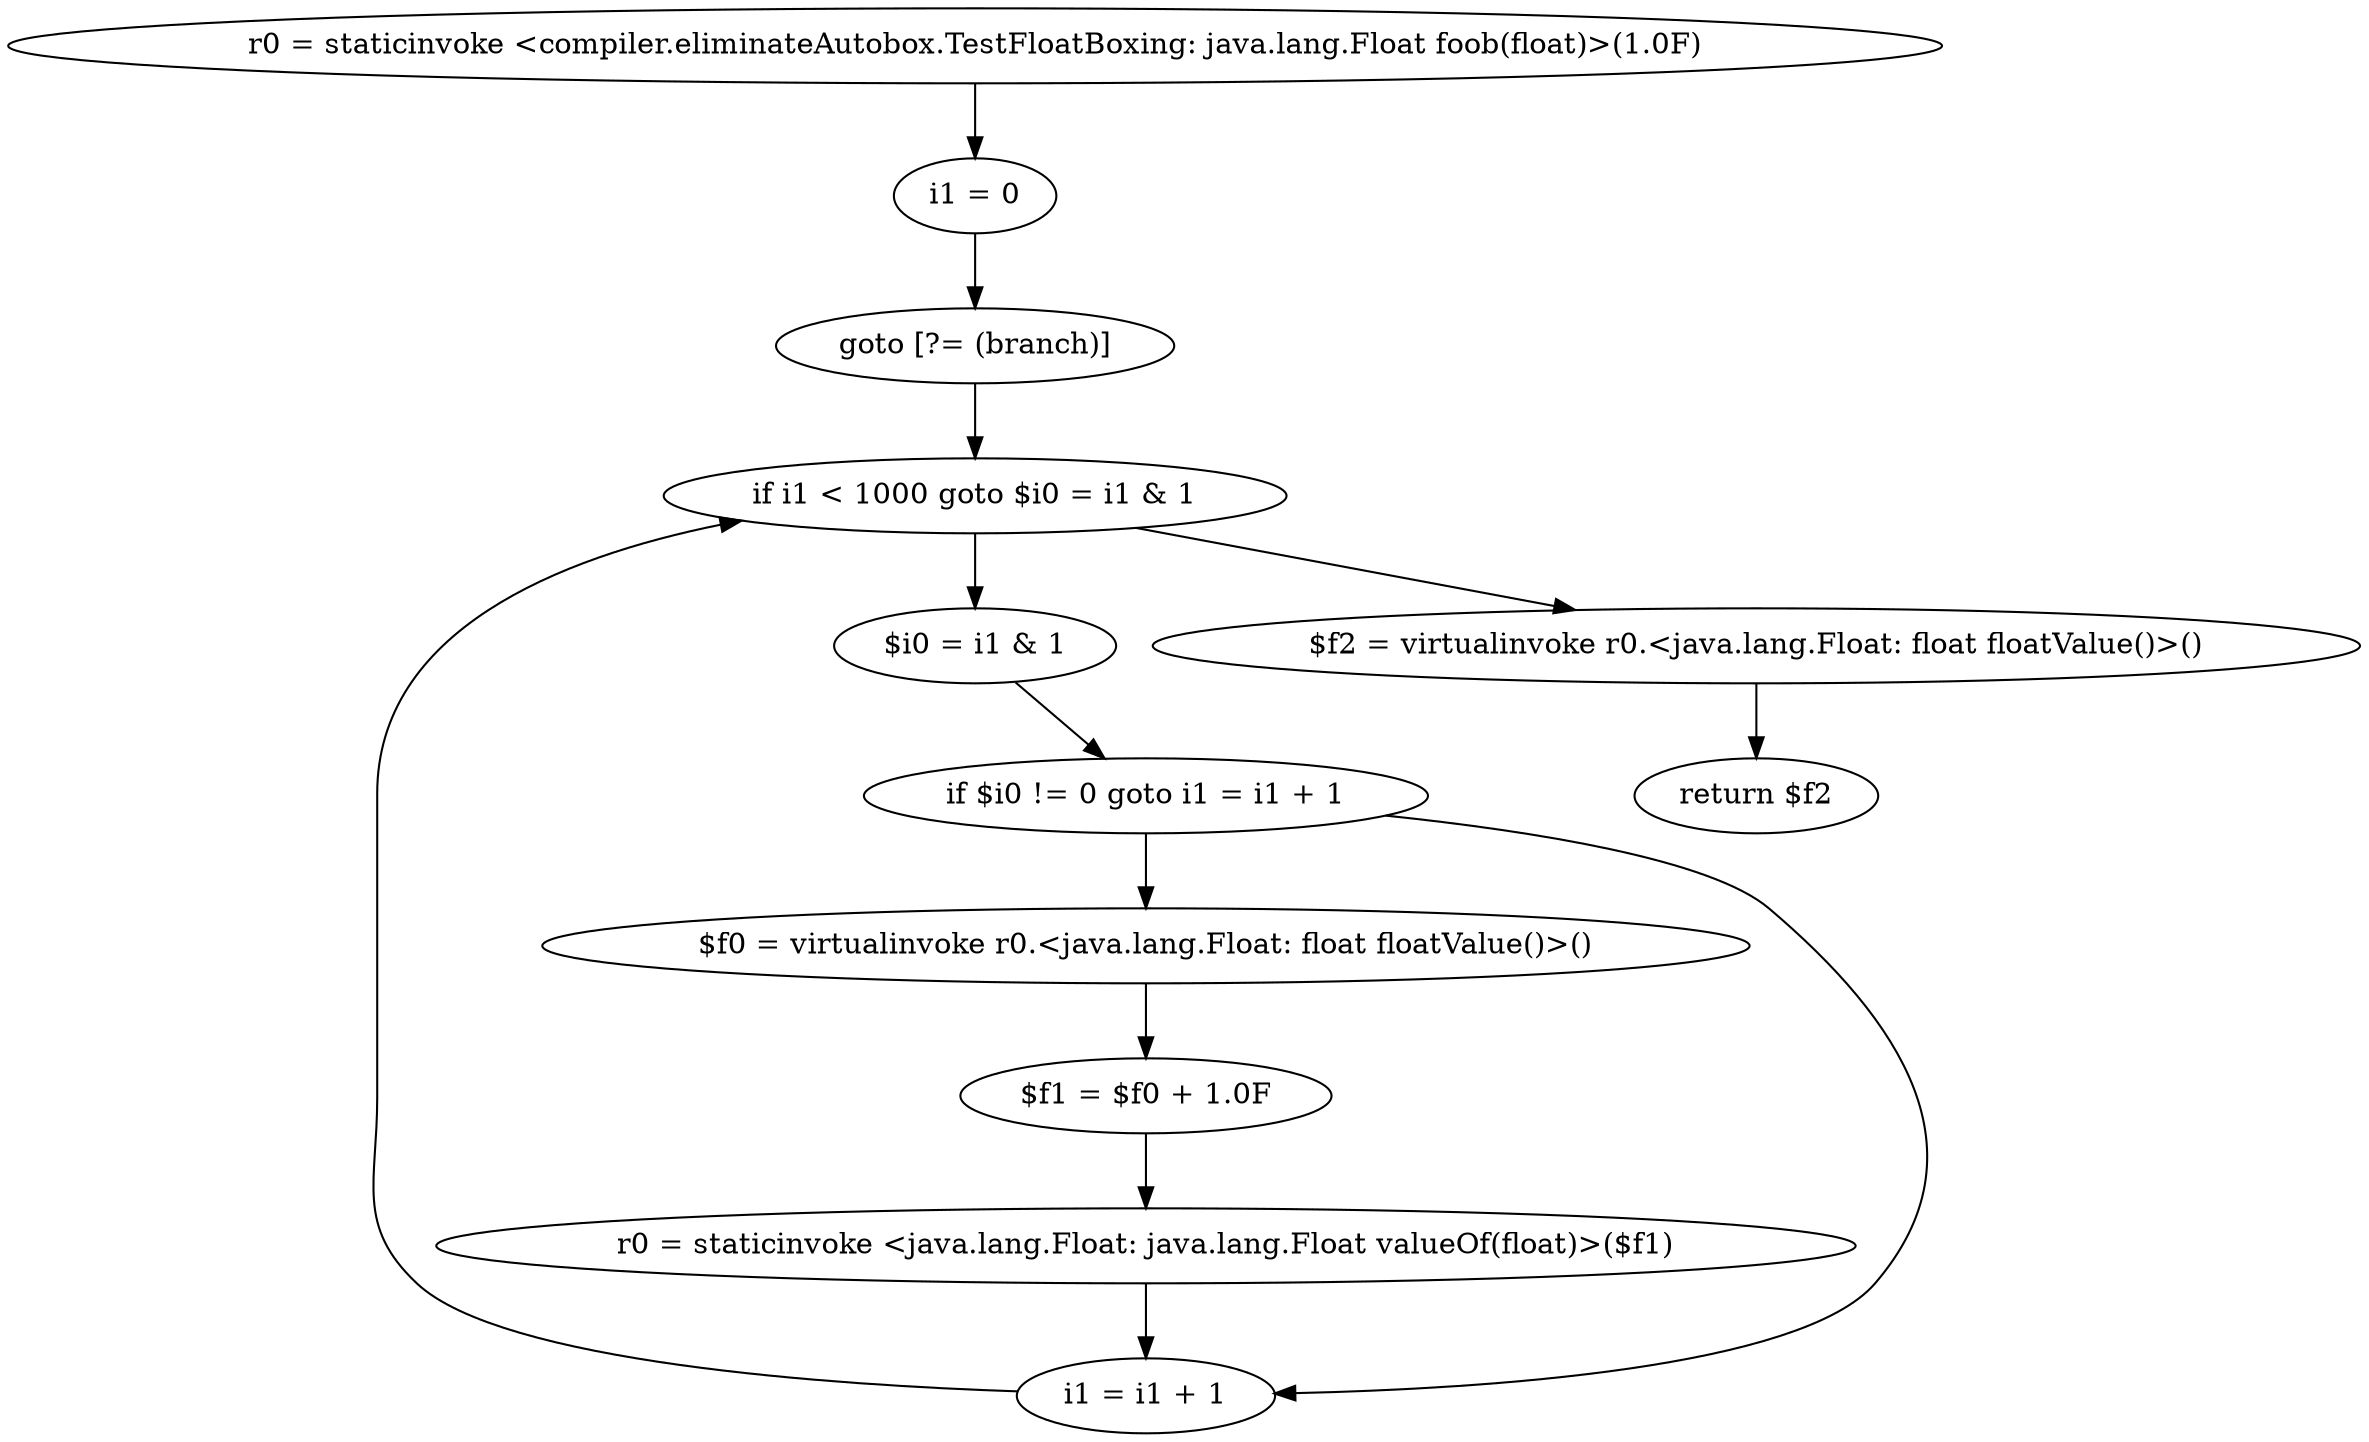 digraph "unitGraph" {
    "r0 = staticinvoke <compiler.eliminateAutobox.TestFloatBoxing: java.lang.Float foob(float)>(1.0F)"
    "i1 = 0"
    "goto [?= (branch)]"
    "$i0 = i1 & 1"
    "if $i0 != 0 goto i1 = i1 + 1"
    "$f0 = virtualinvoke r0.<java.lang.Float: float floatValue()>()"
    "$f1 = $f0 + 1.0F"
    "r0 = staticinvoke <java.lang.Float: java.lang.Float valueOf(float)>($f1)"
    "i1 = i1 + 1"
    "if i1 < 1000 goto $i0 = i1 & 1"
    "$f2 = virtualinvoke r0.<java.lang.Float: float floatValue()>()"
    "return $f2"
    "r0 = staticinvoke <compiler.eliminateAutobox.TestFloatBoxing: java.lang.Float foob(float)>(1.0F)"->"i1 = 0";
    "i1 = 0"->"goto [?= (branch)]";
    "goto [?= (branch)]"->"if i1 < 1000 goto $i0 = i1 & 1";
    "$i0 = i1 & 1"->"if $i0 != 0 goto i1 = i1 + 1";
    "if $i0 != 0 goto i1 = i1 + 1"->"$f0 = virtualinvoke r0.<java.lang.Float: float floatValue()>()";
    "if $i0 != 0 goto i1 = i1 + 1"->"i1 = i1 + 1";
    "$f0 = virtualinvoke r0.<java.lang.Float: float floatValue()>()"->"$f1 = $f0 + 1.0F";
    "$f1 = $f0 + 1.0F"->"r0 = staticinvoke <java.lang.Float: java.lang.Float valueOf(float)>($f1)";
    "r0 = staticinvoke <java.lang.Float: java.lang.Float valueOf(float)>($f1)"->"i1 = i1 + 1";
    "i1 = i1 + 1"->"if i1 < 1000 goto $i0 = i1 & 1";
    "if i1 < 1000 goto $i0 = i1 & 1"->"$f2 = virtualinvoke r0.<java.lang.Float: float floatValue()>()";
    "if i1 < 1000 goto $i0 = i1 & 1"->"$i0 = i1 & 1";
    "$f2 = virtualinvoke r0.<java.lang.Float: float floatValue()>()"->"return $f2";
}
